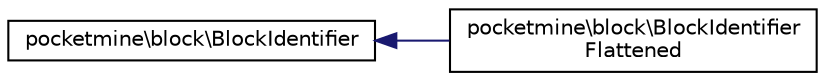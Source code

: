 digraph "Graphical Class Hierarchy"
{
 // INTERACTIVE_SVG=YES
 // LATEX_PDF_SIZE
  edge [fontname="Helvetica",fontsize="10",labelfontname="Helvetica",labelfontsize="10"];
  node [fontname="Helvetica",fontsize="10",shape=record];
  rankdir="LR";
  Node0 [label="pocketmine\\block\\BlockIdentifier",height=0.2,width=0.4,color="black", fillcolor="white", style="filled",URL="$dd/d18/classpocketmine_1_1block_1_1_block_identifier.html",tooltip=" "];
  Node0 -> Node1 [dir="back",color="midnightblue",fontsize="10",style="solid",fontname="Helvetica"];
  Node1 [label="pocketmine\\block\\BlockIdentifier\lFlattened",height=0.2,width=0.4,color="black", fillcolor="white", style="filled",URL="$dc/dfd/classpocketmine_1_1block_1_1_block_identifier_flattened.html",tooltip=" "];
}
